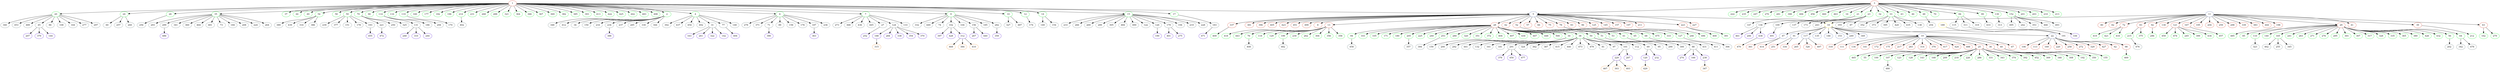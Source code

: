 digraph sample {
191 [color="#cfb8cf"];
18 [color="#fde617"];
189 [color="#fde617"];
5 [color="#455ca1"];
11 [color="#455ca1"];
19 [color="#455ca1"];
22 [color="#455ca1"];
47 [color="#455ca1"];
91 [color="#455ca1"];
117 [color="#455ca1"];
135 [color="#455ca1"];
146 [color="#455ca1"];
153 [color="#455ca1"];
249 [color="#455ca1"];
349 [color="#455ca1"];
1 [color="#cf2e17"];
3 [color="#cf2e17"];
8 [color="#cf2e17"];
13 [color="#cf2e17"];
28 [color="#cf2e17"];
42 [color="#cf2e17"];
52 [color="#cf2e17"];
57 [color="#cf2e17"];
66 [color="#cf2e17"];
75 [color="#cf2e17"];
78 [color="#cf2e17"];
93 [color="#cf2e17"];
96 [color="#cf2e17"];
125 [color="#cf2e17"];
145 [color="#cf2e17"];
157 [color="#cf2e17"];
197 [color="#cf2e17"];
211 [color="#cf2e17"];
223 [color="#cf2e17"];
227 [color="#cf2e17"];
337 [color="#cf2e17"];
381 [color="#cf2e17"];
396 [color="#cf2e17"];
405 [color="#cf2e17"];
423 [color="#cf2e17"];
451 [color="#cf2e17"];
499 [color="#cf2e17"];
29 [color="#cf2e17"];
39 [color="#cf2e17"];
41 [color="#cf2e17"];
63 [color="#cf2e17"];
72 [color="#cf2e17"];
80 [color="#cf2e17"];
82 [color="#cf2e17"];
83 [color="#cf2e17"];
92 [color="#cf2e17"];
121 [color="#cf2e17"];
130 [color="#cf2e17"];
167 [color="#cf2e17"];
195 [color="#cf2e17"];
198 [color="#cf2e17"];
204 [color="#cf2e17"];
259 [color="#cf2e17"];
298 [color="#cf2e17"];
339 [color="#cf2e17"];
383 [color="#cf2e17"];
444 [color="#cf2e17"];
25 [color="#cf2e17"];
36 [color="#cf2e17"];
40 [color="#cf2e17"];
67 [color="#cf2e17"];
111 [color="#cf2e17"];
134 [color="#cf2e17"];
141 [color="#cf2e17"];
172 [color="#cf2e17"];
175 [color="#cf2e17"];
217 [color="#cf2e17"];
283 [color="#cf2e17"];
314 [color="#cf2e17"];
376 [color="#cf2e17"];
417 [color="#cf2e17"];
424 [color="#cf2e17"];
488 [color="#cf2e17"];
62 [color="#cf2e17"];
98 [color="#cf2e17"];
106 [color="#cf2e17"];
113 [color="#cf2e17"];
169 [color="#cf2e17"];
220 [color="#cf2e17"];
258 [color="#cf2e17"];
272 [color="#cf2e17"];
329 [color="#cf2e17"];
427 [color="#cf2e17"];
361 [color="#cf2e17"];
414 [color="#cf2e17"];
251 [color="#cf2e17"];
334 [color="#cf2e17"];
265 [color="#cf2e17"];
326 [color="#cf2e17"];
497 [color="#cf2e17"];
318 [color="#cf2e17"];
2 [color="#00e617"];
4 [color="#00e617"];
6 [color="#00e617"];
7 [color="#00e617"];
9 [color="#00e617"];
10 [color="#00e617"];
12 [color="#00e617"];
14 [color="#00e617"];
15 [color="#00e617"];
17 [color="#00e617"];
20 [color="#00e617"];
24 [color="#00e617"];
26 [color="#00e617"];
35 [color="#00e617"];
37 [color="#00e617"];
44 [color="#00e617"];
49 [color="#00e617"];
54 [color="#00e617"];
58 [color="#00e617"];
59 [color="#00e617"];
79 [color="#00e617"];
90 [color="#00e617"];
114 [color="#00e617"];
116 [color="#00e617"];
119 [color="#00e617"];
160 [color="#00e617"];
177 [color="#00e617"];
182 [color="#00e617"];
196 [color="#00e617"];
214 [color="#00e617"];
231 [color="#00e617"];
268 [color="#00e617"];
288 [color="#00e617"];
321 [color="#00e617"];
364 [color="#00e617"];
366 [color="#00e617"];
367 [color="#00e617"];
369 [color="#00e617"];
382 [color="#00e617"];
385 [color="#00e617"];
393 [color="#00e617"];
413 [color="#00e617"];
422 [color="#00e617"];
425 [color="#00e617"];
442 [color="#00e617"];
483 [color="#00e617"];
498 [color="#00e617"];
16 [color="#00e617"];
21 [color="#00e617"];
23 [color="#00e617"];
32 [color="#00e617"];
33 [color="#00e617"];
43 [color="#00e617"];
46 [color="#00e617"];
48 [color="#00e617"];
70 [color="#00e617"];
84 [color="#00e617"];
99 [color="#00e617"];
139 [color="#00e617"];
152 [color="#00e617"];
201 [color="#00e617"];
203 [color="#00e617"];
210 [color="#00e617"];
213 [color="#00e617"];
222 [color="#00e617"];
235 [color="#00e617"];
247 [color="#00e617"];
270 [color="#00e617"];
281 [color="#00e617"];
398 [color="#00e617"];
406 [color="#00e617"];
456 [color="#00e617"];
460 [color="#00e617"];
463 [color="#00e617"];
76 [color="#00e617"];
118 [color="#00e617"];
129 [color="#00e617"];
199 [color="#00e617"];
230 [color="#00e617"];
262 [color="#00e617"];
304 [color="#00e617"];
356 [color="#00e617"];
358 [color="#00e617"];
418 [color="#00e617"];
443 [color="#00e617"];
30 [color="#00e617"];
38 [color="#00e617"];
50 [color="#00e617"];
51 [color="#00e617"];
53 [color="#00e617"];
61 [color="#00e617"];
65 [color="#00e617"];
68 [color="#00e617"];
94 [color="#00e617"];
103 [color="#00e617"];
105 [color="#00e617"];
171 [color="#00e617"];
180 [color="#00e617"];
205 [color="#00e617"];
225 [color="#00e617"];
240 [color="#00e617"];
253 [color="#00e617"];
280 [color="#00e617"];
320 [color="#00e617"];
351 [color="#00e617"];
372 [color="#00e617"];
404 [color="#00e617"];
407 [color="#00e617"];
430 [color="#00e617"];
447 [color="#00e617"];
448 [color="#00e617"];
500 [color="#00e617"];
475 [color="#00e617"];
127 [color="#00e617"];
246 [color="#00e617"];
333 [color="#00e617"];
496 [color="#00e617"];
391 [color="#00e617"];
400 [color="#00e617"];
409 [color="#00e617"];
56 [color="#00e617"];
64 [color="#00e617"];
85 [color="#00e617"];
110 [color="#00e617"];
140 [color="#00e617"];
165 [color="#00e617"];
241 [color="#00e617"];
263 [color="#00e617"];
271 [color="#00e617"];
276 [color="#00e617"];
295 [color="#00e617"];
301 [color="#00e617"];
307 [color="#00e617"];
317 [color="#00e617"];
328 [color="#00e617"];
335 [color="#00e617"];
365 [color="#00e617"];
380 [color="#00e617"];
426 [color="#00e617"];
432 [color="#00e617"];
212 [color="#00e617"];
162 [color="#00e617"];
279 [color="#00e617"];
416 [color="#00e617"];
419 [color="#00e617"];
421 [color="#00e617"];
215 [color="#00e617"];
375 [color="#00e617"];
296 [color="#00e617"];
245 [color="#00e617"];
399 [color="#00e617"];
434 [color="#00e617"];
459 [color="#00e617"];
474 [color="#00e617"];
457 [color="#00e617"];
485 [color="#00e617"];
55 [color="#00e617"];
100 [color="#00e617"];
107 [color="#00e617"];
123 [color="#00e617"];
128 [color="#00e617"];
143 [color="#00e617"];
168 [color="#00e617"];
209 [color="#00e617"];
218 [color="#00e617"];
226 [color="#00e617"];
286 [color="#00e617"];
331 [color="#00e617"];
343 [color="#00e617"];
374 [color="#00e617"];
392 [color="#00e617"];
452 [color="#00e617"];
465 [color="#00e617"];
308 [color="#00e617"];
309 [color="#00e617"];
346 [color="#00e617"];
155 [color="#00e617"];
192 [color="#00e617"];
350 [color="#00e617"];
469 [color="#00e617"];
34 [color="#5c7373"];
150 [color="#5c7373"];
216 [color="#5c7373"];
234 [color="#5c7373"];
237 [color="#5c7373"];
285 [color="#5c7373"];
330 [color="#5c7373"];
344 [color="#5c7373"];
348 [color="#5c7373"];
412 [color="#5c7373"];
31 [color="#5c7373"];
77 [color="#5c7373"];
148 [color="#5c7373"];
302 [color="#5c7373"];
437 [color="#5c7373"];
454 [color="#5c7373"];
492 [color="#5c7373"];
71 [color="#5c7373"];
89 [color="#5c7373"];
158 [color="#5c7373"];
176 [color="#5c7373"];
187 [color="#5c7373"];
236 [color="#5c7373"];
278 [color="#5c7373"];
371 [color="#5c7373"];
27 [color="#5c7373"];
124 [color="#5c7373"];
133 [color="#5c7373"];
273 [color="#5c7373"];
368 [color="#5c7373"];
436 [color="#5c7373"];
445 [color="#5c7373"];
74 [color="#5c7373"];
102 [color="#5c7373"];
104 [color="#5c7373"];
156 [color="#5c7373"];
185 [color="#5c7373"];
282 [color="#5c7373"];
332 [color="#5c7373"];
449 [color="#5c7373"];
327 [color="#5c7373"];
487 [color="#5c7373"];
174 [color="#5c7373"];
149 [color="#5c7373"];
154 [color="#5c7373"];
122 [color="#5c7373"];
126 [color="#5c7373"];
179 [color="#5c7373"];
194 [color="#5c7373"];
219 [color="#5c7373"];
228 [color="#5c7373"];
233 [color="#5c7373"];
266 [color="#5c7373"];
269 [color="#5c7373"];
289 [color="#5c7373"];
305 [color="#5c7373"];
484 [color="#5c7373"];
490 [color="#5c7373"];
183 [color="#5c7373"];
45 [color="#5c7373"];
86 [color="#5c7373"];
108 [color="#5c7373"];
164 [color="#5c7373"];
277 [color="#5c7373"];
297 [color="#5c7373"];
340 [color="#5c7373"];
453 [color="#5c7373"];
489 [color="#5c7373"];
60 [color="#5c7373"];
257 [color="#5c7373"];
260 [color="#5c7373"];
256 [color="#5c7373"];
73 [color="#5c7373"];
184 [color="#5c7373"];
208 [color="#5c7373"];
224 [color="#5c7373"];
264 [color="#5c7373"];
293 [color="#5c7373"];
299 [color="#5c7373"];
341 [color="#5c7373"];
360 [color="#5c7373"];
464 [color="#5c7373"];
481 [color="#5c7373"];
316 [color="#5c7373"];
386 [color="#5c7373"];
389 [color="#5c7373"];
439 [color="#5c7373"];
151 [color="#5c7373"];
178 [color="#5c7373"];
193 [color="#5c7373"];
239 [color="#5c7373"];
377 [color="#5c7373"];
221 [color="#5c7373"];
250 [color="#5c7373"];
325 [color="#5c7373"];
131 [color="#5c7373"];
186 [color="#5c7373"];
294 [color="#5c7373"];
170 [color="#5c7373"];
402 [color="#5c7373"];
136 [color="#5c7373"];
147 [color="#5c7373"];
87 [color="#5c7373"];
109 [color="#5c7373"];
137 [color="#5c7373"];
173 [color="#5c7373"];
243 [color="#5c7373"];
355 [color="#5c7373"];
138 [color="#5c7373"];
352 [color="#5c7373"];
373 [color="#5c7373"];
395 [color="#5c7373"];
420 [color="#5c7373"];
435 [color="#5c7373"];
254 [color="#5c7373"];
115 [color="#5c7373"];
311 [color="#5c7373"];
319 [color="#5c7373"];
433 [color="#5c7373"];
313 [color="#5c7373"];
242 [color="#5c7373"];
353 [color="#5c7373"];
466 [color="#5c7373"];
493 [color="#5c7373"];
495 [color="#5c7373"];
408 [color="#5c7373"];
482 [color="#5c7373"];
159 [color="#5c7373"];
200 [color="#5c7373"];
292 [color="#5c7373"];
441 [color="#5c7373"];
81 [color="#5c7373"];
97 [color="#5c7373"];
101 [color="#5c7373"];
112 [color="#5c7373"];
132 [color="#5c7373"];
161 [color="#5c7373"];
181 [color="#5c7373"];
291 [color="#5c7373"];
324 [color="#5c7373"];
362 [color="#5c7373"];
387 [color="#5c7373"];
415 [color="#5c7373"];
446 [color="#5c7373"];
473 [color="#5c7373"];
479 [color="#5c7373"];
69 [color="#5c7373"];
95 [color="#5c7373"];
290 [color="#5c7373"];
300 [color="#5c7373"];
88 [color="#5c7373"];
431 [color="#5c7373"];
411 [color="#5c7373"];
458 [color="#5c7373"];
357 [color="#5c7373"];
394 [color="#5c7373"];
306 [color="#5c7373"];
202 [color="#5c7373"];
342 [color="#5c7373"];
478 [color="#5c7373"];
323 [color="#5c7373"];
255 [color="#5c7373"];
345 [color="#5c7373"];
462 [color="#5c7373"];
476 [color="#5c7373"];
480 [color="#5c7373"];
388 [color="#4500cf"];
142 [color="#4500cf"];
163 [color="#4500cf"];
261 [color="#4500cf"];
322 [color="#4500cf"];
494 [color="#4500cf"];
390 [color="#4500cf"];
363 [color="#4500cf"];
252 [color="#4500cf"];
188 [color="#4500cf"];
284 [color="#4500cf"];
338 [color="#4500cf"];
354 [color="#4500cf"];
370 [color="#4500cf"];
312 [color="#4500cf"];
397 [color="#4500cf"];
428 [color="#4500cf"];
267 [color="#4500cf"];
440 [color="#4500cf"];
359 [color="#4500cf"];
190 [color="#4500cf"];
275 [color="#4500cf"];
401 [color="#4500cf"];
471 [color="#4500cf"];
144 [color="#4500cf"];
207 [color="#4500cf"];
379 [color="#4500cf"];
486 [color="#4500cf"];
455 [color="#4500cf"];
472 [color="#4500cf"];
244 [color="#4500cf"];
248 [color="#4500cf"];
310 [color="#4500cf"];
206 [color="#4500cf"];
438 [color="#4500cf"];
461 [color="#4500cf"];
491 [color="#4500cf"];
336 [color="#4500cf"];
229 [color="#4500cf"];
287 [color="#4500cf"];
378 [color="#4500cf"];
450 [color="#4500cf"];
477 [color="#4500cf"];
120 [color="#4500cf"];
232 [color="#4500cf"];
166 [color="#4500cf"];
238 [color="#4500cf"];
274 [color="#4500cf"];
315 [color="#e68a2e"];
384 [color="#e68a2e"];
410 [color="#e68a2e"];
468 [color="#e68a2e"];
470 [color="#e68a2e"];
303 [color="#e68a2e"];
403 [color="#e68a2e"];
467 [color="#e68a2e"];
429 [color="#e68a2e"];
347 [color="#e68a2e"];
1 -> 2[color="black"];
1 -> 4[color="black"];
1 -> 5[color="black"];
3 -> 5[color="black"];
1 -> 6[color="black"];
1 -> 7[color="black"];
5 -> 8[color="black"];
1 -> 9[color="black"];
1 -> 10[color="black"];
1 -> 12[color="black"];
5 -> 13[color="black"];
1 -> 14[color="black"];
1 -> 15[color="black"];
3 -> 16[color="black"];
1 -> 17[color="black"];
5 -> 18[color="black"];
11 -> 18[color="black"];
18 -> 19[color="black"];
1 -> 20[color="black"];
3 -> 21[color="black"];
18 -> 22[color="black"];
3 -> 23[color="black"];
1 -> 24[color="black"];
19 -> 25[color="black"];
1 -> 26[color="black"];
7 -> 27[color="black"];
5 -> 28[color="black"];
11 -> 29[color="black"];
28 -> 30[color="black"];
4 -> 31[color="black"];
3 -> 32[color="black"];
3 -> 33[color="black"];
2 -> 34[color="black"];
1 -> 35[color="black"];
19 -> 36[color="black"];
1 -> 37[color="black"];
28 -> 38[color="black"];
11 -> 39[color="black"];
19 -> 40[color="black"];
11 -> 41[color="black"];
5 -> 42[color="black"];
3 -> 43[color="black"];
1 -> 44[color="black"];
20 -> 45[color="black"];
3 -> 46[color="black"];
18 -> 47[color="black"];
3 -> 48[color="black"];
1 -> 49[color="black"];
28 -> 50[color="black"];
28 -> 51[color="black"];
5 -> 52[color="black"];
28 -> 53[color="black"];
1 -> 54[color="black"];
25 -> 55[color="black"];
29 -> 56[color="black"];
5 -> 57[color="black"];
1 -> 58[color="black"];
1 -> 59[color="black"];
24 -> 60[color="black"];
28 -> 61[color="black"];
22 -> 62[color="black"];
11 -> 63[color="black"];
29 -> 64[color="black"];
28 -> 65[color="black"];
5 -> 66[color="black"];
19 -> 67[color="black"];
28 -> 68[color="black"];
50 -> 69[color="black"];
3 -> 70[color="black"];
6 -> 71[color="black"];
11 -> 72[color="black"];
35 -> 73[color="black"];
9 -> 74[color="black"];
5 -> 75[color="black"];
13 -> 76[color="black"];
4 -> 77[color="black"];
5 -> 78[color="black"];
1 -> 79[color="black"];
11 -> 80[color="black"];
38 -> 81[color="black"];
11 -> 82[color="black"];
11 -> 83[color="black"];
3 -> 84[color="black"];
29 -> 85[color="black"];
20 -> 86[color="black"];
23 -> 87[color="black"];
51 -> 88[color="black"];
6 -> 89[color="black"];
1 -> 90[color="black"];
18 -> 91[color="black"];
11 -> 92[color="black"];
5 -> 93[color="black"];
28 -> 94[color="black"];
50 -> 95[color="black"];
5 -> 96[color="black"];
38 -> 97[color="black"];
22 -> 98[color="black"];
3 -> 99[color="black"];
25 -> 100[color="black"];
38 -> 101[color="black"];
9 -> 102[color="black"];
28 -> 103[color="black"];
9 -> 104[color="black"];
28 -> 105[color="black"];
22 -> 106[color="black"];
25 -> 107[color="black"];
20 -> 108[color="black"];
23 -> 109[color="black"];
29 -> 110[color="black"];
19 -> 111[color="black"];
38 -> 112[color="black"];
22 -> 113[color="black"];
1 -> 114[color="black"];
84 -> 115[color="black"];
1 -> 116[color="black"];
18 -> 117[color="black"];
13 -> 118[color="black"];
1 -> 119[color="black"];
69 -> 120[color="black"];
11 -> 121[color="black"];
15 -> 122[color="black"];
25 -> 123[color="black"];
7 -> 124[color="black"];
5 -> 125[color="black"];
15 -> 126[color="black"];
78 -> 127[color="black"];
25 -> 128[color="black"];
13 -> 129[color="black"];
11 -> 130[color="black"];
114 -> 131[color="black"];
38 -> 132[color="black"];
7 -> 133[color="black"];
19 -> 134[color="black"];
18 -> 135[color="black"];
21 -> 136[color="black"];
23 -> 137[color="black"];
33 -> 138[color="black"];
3 -> 139[color="black"];
29 -> 140[color="black"];
19 -> 141[color="black"];
31 -> 142[color="black"];
25 -> 143[color="black"];
45 -> 144[color="black"];
5 -> 145[color="black"];
18 -> 146[color="black"];
21 -> 147[color="black"];
4 -> 148[color="black"];
14 -> 149[color="black"];
2 -> 150[color="black"];
59 -> 151[color="black"];
3 -> 152[color="black"];
18 -> 153[color="black"];
14 -> 154[color="black"];
40 -> 155[color="black"];
9 -> 156[color="black"];
5 -> 157[color="black"];
6 -> 158[color="black"];
30 -> 159[color="black"];
1 -> 160[color="black"];
38 -> 161[color="black"];
63 -> 162[color="black"];
31 -> 163[color="black"];
20 -> 164[color="black"];
29 -> 165[color="black"];
88 -> 166[color="black"];
11 -> 167[color="black"];
25 -> 168[color="black"];
22 -> 169[color="black"];
119 -> 170[color="black"];
28 -> 171[color="black"];
19 -> 172[color="black"];
23 -> 173[color="black"];
12 -> 174[color="black"];
19 -> 175[color="black"];
6 -> 176[color="black"];
1 -> 177[color="black"];
59 -> 178[color="black"];
15 -> 179[color="black"];
28 -> 180[color="black"];
38 -> 181[color="black"];
1 -> 182[color="black"];
17 -> 183[color="black"];
35 -> 184[color="black"];
9 -> 185[color="black"];
114 -> 186[color="black"];
6 -> 187[color="black"];
124 -> 188[color="black"];
126 -> 190[color="black"];
18 -> 191[color="black"];
189 -> 191[color="black"];
40 -> 192[color="black"];
59 -> 193[color="black"];
15 -> 194[color="black"];
11 -> 195[color="black"];
1 -> 196[color="black"];
5 -> 197[color="black"];
11 -> 198[color="black"];
13 -> 199[color="black"];
30 -> 200[color="black"];
3 -> 201[color="black"];
56 -> 202[color="black"];
3 -> 203[color="black"];
11 -> 204[color="black"];
28 -> 205[color="black"];
136 -> 206[color="black"];
45 -> 207[color="black"];
35 -> 208[color="black"];
25 -> 209[color="black"];
3 -> 210[color="black"];
5 -> 211[color="black"];
39 -> 212[color="black"];
3 -> 213[color="black"];
1 -> 214[color="black"];
83 -> 215[color="black"];
2 -> 216[color="black"];
19 -> 217[color="black"];
25 -> 218[color="black"];
15 -> 219[color="black"];
22 -> 220[color="black"];
79 -> 221[color="black"];
3 -> 222[color="black"];
5 -> 223[color="black"];
35 -> 224[color="black"];
28 -> 225[color="black"];
25 -> 226[color="black"];
5 -> 227[color="black"];
15 -> 228[color="black"];
101 -> 229[color="black"];
13 -> 230[color="black"];
1 -> 231[color="black"];
69 -> 232[color="black"];
15 -> 233[color="black"];
2 -> 234[color="black"];
3 -> 235[color="black"];
6 -> 236[color="black"];
2 -> 237[color="black"];
88 -> 238[color="black"];
59 -> 239[color="black"];
28 -> 240[color="black"];
29 -> 241[color="black"];
152 -> 242[color="black"];
23 -> 243[color="black"];
131 -> 244[color="black"];
121 -> 245[color="black"];
78 -> 246[color="black"];
3 -> 247[color="black"];
131 -> 248[color="black"];
18 -> 249[color="black"];
79 -> 250[color="black"];
91 -> 251[color="black"];
27 -> 252[color="black"];
28 -> 253[color="black"];
48 -> 254[color="black"];
165 -> 255[color="black"];
26 -> 256[color="black"];
24 -> 257[color="black"];
22 -> 258[color="black"];
11 -> 259[color="black"];
24 -> 260[color="black"];
31 -> 261[color="black"];
13 -> 262[color="black"];
29 -> 263[color="black"];
35 -> 264[color="black"];
117 -> 265[color="black"];
15 -> 266[color="black"];
156 -> 267[color="black"];
1 -> 268[color="black"];
15 -> 269[color="black"];
3 -> 270[color="black"];
29 -> 271[color="black"];
22 -> 272[color="black"];
7 -> 273[color="black"];
88 -> 274[color="black"];
179 -> 275[color="black"];
29 -> 276[color="black"];
20 -> 277[color="black"];
6 -> 278[color="black"];
63 -> 279[color="black"];
28 -> 280[color="black"];
3 -> 281[color="black"];
9 -> 282[color="black"];
19 -> 283[color="black"];
124 -> 284[color="black"];
2 -> 285[color="black"];
25 -> 286[color="black"];
101 -> 287[color="black"];
1 -> 288[color="black"];
15 -> 289[color="black"];
50 -> 290[color="black"];
38 -> 291[color="black"];
30 -> 292[color="black"];
35 -> 293[color="black"];
114 -> 294[color="black"];
29 -> 295[color="black"];
92 -> 296[color="black"];
20 -> 297[color="black"];
11 -> 298[color="black"];
35 -> 299[color="black"];
50 -> 300[color="black"];
29 -> 301[color="black"];
4 -> 302[color="black"];
229 -> 303[color="black"];
13 -> 304[color="black"];
15 -> 305[color="black"];
127 -> 306[color="black"];
29 -> 307[color="black"];
36 -> 308[color="black"];
36 -> 309[color="black"];
131 -> 310[color="black"];
84 -> 311[color="black"];
102 -> 312[color="black"];
139 -> 313[color="black"];
19 -> 314[color="black"];
188 -> 315[color="black"];
54 -> 316[color="black"];
29 -> 317[color="black"];
249 -> 318[color="black"];
84 -> 319[color="black"];
28 -> 320[color="black"];
1 -> 321[color="black"];
31 -> 322[color="black"];
110 -> 323[color="black"];
38 -> 324[color="black"];
79 -> 325[color="black"];
117 -> 326[color="black"];
10 -> 327[color="black"];
29 -> 328[color="black"];
22 -> 329[color="black"];
2 -> 330[color="black"];
25 -> 331[color="black"];
9 -> 332[color="black"];
78 -> 333[color="black"];
91 -> 334[color="black"];
29 -> 335[color="black"];
311 -> 336[color="black"];
5 -> 337[color="black"];
124 -> 338[color="black"];
11 -> 339[color="black"];
20 -> 340[color="black"];
35 -> 341[color="black"];
64 -> 342[color="black"];
25 -> 343[color="black"];
2 -> 344[color="black"];
165 -> 345[color="black"];
36 -> 346[color="black"];
238 -> 347[color="black"];
2 -> 348[color="black"];
18 -> 349[color="black"];
40 -> 350[color="black"];
28 -> 351[color="black"];
33 -> 352[color="black"];
152 -> 353[color="black"];
124 -> 354[color="black"];
23 -> 355[color="black"];
13 -> 356[color="black"];
205 -> 357[color="black"];
13 -> 358[color="black"];
282 -> 359[color="black"];
35 -> 360[color="black"];
47 -> 361[color="black"];
38 -> 362[color="black"];
187 -> 363[color="black"];
1 -> 364[color="black"];
29 -> 365[color="black"];
1 -> 366[color="black"];
1 -> 367[color="black"];
7 -> 368[color="black"];
1 -> 369[color="black"];
124 -> 370[color="black"];
6 -> 371[color="black"];
28 -> 372[color="black"];
33 -> 373[color="black"];
25 -> 374[color="black"];
83 -> 375[color="black"];
19 -> 376[color="black"];
59 -> 377[color="black"];
291 -> 378[color="black"];
45 -> 379[color="black"];
29 -> 380[color="black"];
5 -> 381[color="black"];
1 -> 382[color="black"];
11 -> 383[color="black"];
312 -> 384[color="black"];
1 -> 385[color="black"];
54 -> 386[color="black"];
38 -> 387[color="black"];
234 -> 388[color="black"];
54 -> 389[color="black"];
71 -> 390[color="black"];
223 -> 391[color="black"];
25 -> 392[color="black"];
1 -> 393[color="black"];
253 -> 394[color="black"];
33 -> 395[color="black"];
5 -> 396[color="black"];
102 -> 397[color="black"];
3 -> 398[color="black"];
121 -> 399[color="black"];
223 -> 400[color="black"];
179 -> 401[color="black"];
214 -> 402[color="black"];
229 -> 403[color="black"];
28 -> 404[color="black"];
5 -> 405[color="black"];
3 -> 406[color="black"];
28 -> 407[color="black"];
76 -> 408[color="black"];
337 -> 409[color="black"];
312 -> 410[color="black"];
68 -> 411[color="black"];
2 -> 412[color="black"];
1 -> 413[color="black"];
47 -> 414[color="black"];
38 -> 415[color="black"];
72 -> 416[color="black"];
19 -> 417[color="black"];
13 -> 418[color="black"];
72 -> 419[color="black"];
33 -> 420[color="black"];
72 -> 421[color="black"];
1 -> 422[color="black"];
5 -> 423[color="black"];
19 -> 424[color="black"];
1 -> 425[color="black"];
29 -> 426[color="black"];
22 -> 427[color="black"];
102 -> 428[color="black"];
120 -> 429[color="black"];
28 -> 430[color="black"];
61 -> 431[color="black"];
29 -> 432[color="black"];
99 -> 433[color="black"];
121 -> 434[color="black"];
33 -> 435[color="black"];
7 -> 436[color="black"];
4 -> 437[color="black"];
136 -> 438[color="black"];
54 -> 439[color="black"];
156 -> 440[color="black"];
30 -> 441[color="black"];
1 -> 442[color="black"];
13 -> 443[color="black"];
11 -> 444[color="black"];
7 -> 445[color="black"];
38 -> 446[color="black"];
28 -> 447[color="black"];
28 -> 448[color="black"];
9 -> 449[color="black"];
291 -> 450[color="black"];
5 -> 451[color="black"];
25 -> 452[color="black"];
20 -> 453[color="black"];
4 -> 454[color="black"];
193 -> 455[color="black"];
3 -> 456[color="black"];
167 -> 457[color="black"];
94 -> 458[color="black"];
121 -> 459[color="black"];
3 -> 460[color="black"];
136 -> 461[color="black"];
165 -> 462[color="black"];
3 -> 463[color="black"];
35 -> 464[color="black"];
25 -> 465[color="black"];
152 -> 466[color="black"];
229 -> 467[color="black"];
312 -> 468[color="black"];
98 -> 469[color="black"];
438 -> 470[color="black"];
183 -> 471[color="black"];
221 -> 472[color="black"];
38 -> 473[color="black"];
121 -> 474[color="black"];
52 -> 475[color="black"];
215 -> 476[color="black"];
291 -> 477[color="black"];
64 -> 478[color="black"];
38 -> 479[color="black"];
107 -> 480[color="black"];
35 -> 481[color="black"];
199 -> 482[color="black"];
1 -> 483[color="black"];
15 -> 484[color="black"];
198 -> 485[color="black"];
299 -> 486[color="black"];
10 -> 487[color="black"];
19 -> 488[color="black"];
20 -> 489[color="black"];
15 -> 490[color="black"];
109 -> 491[color="black"];
4 -> 492[color="black"];
152 -> 493[color="black"];
77 -> 494[color="black"];
152 -> 495[color="black"];
145 -> 496[color="black"];
117 -> 497[color="black"];
1 -> 498[color="black"];
5 -> 499[color="black"];
28 -> 500[color="black"];
}